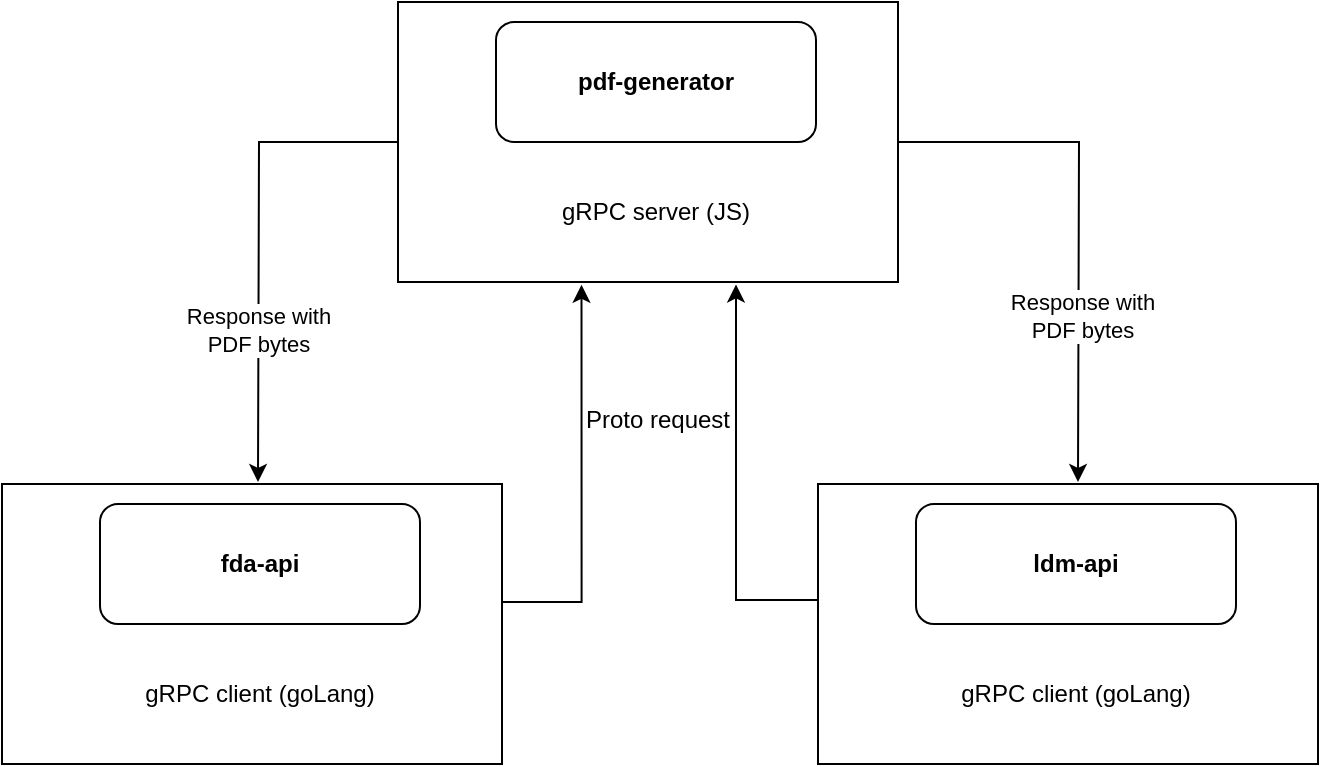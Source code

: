 <mxfile version="20.7.4" type="github">
  <diagram name="Page-1" id="5f0bae14-7c28-e335-631c-24af17079c00">
    <mxGraphModel dx="1221" dy="727" grid="1" gridSize="10" guides="1" tooltips="1" connect="1" arrows="1" fold="1" page="1" pageScale="1" pageWidth="1100" pageHeight="850" background="none" math="0" shadow="0">
      <root>
        <mxCell id="0" />
        <mxCell id="1" parent="0" />
        <mxCell id="m2c7NOWLVtZAhudmoDI8-13" style="edgeStyle=orthogonalEdgeStyle;rounded=0;orthogonalLoop=1;jettySize=auto;html=1;" edge="1" parent="1" source="m2c7NOWLVtZAhudmoDI8-1">
          <mxGeometry relative="1" as="geometry">
            <mxPoint x="730" y="260" as="targetPoint" />
          </mxGeometry>
        </mxCell>
        <mxCell id="m2c7NOWLVtZAhudmoDI8-14" value="Response with &lt;br&gt;PDF bytes" style="edgeLabel;html=1;align=center;verticalAlign=middle;resizable=0;points=[];" vertex="1" connectable="0" parent="m2c7NOWLVtZAhudmoDI8-13">
          <mxGeometry x="0.216" y="1" relative="1" as="geometry">
            <mxPoint y="19" as="offset" />
          </mxGeometry>
        </mxCell>
        <mxCell id="m2c7NOWLVtZAhudmoDI8-15" style="edgeStyle=orthogonalEdgeStyle;rounded=0;orthogonalLoop=1;jettySize=auto;html=1;" edge="1" parent="1" source="m2c7NOWLVtZAhudmoDI8-1">
          <mxGeometry relative="1" as="geometry">
            <mxPoint x="320" y="260" as="targetPoint" />
          </mxGeometry>
        </mxCell>
        <mxCell id="m2c7NOWLVtZAhudmoDI8-1" value="" style="rounded=0;whiteSpace=wrap;html=1;" vertex="1" parent="1">
          <mxGeometry x="390" y="20" width="250" height="140" as="geometry" />
        </mxCell>
        <mxCell id="m2c7NOWLVtZAhudmoDI8-2" value="pdf-generator" style="rounded=1;whiteSpace=wrap;html=1;fontStyle=1" vertex="1" parent="1">
          <mxGeometry x="439" y="30" width="160" height="60" as="geometry" />
        </mxCell>
        <mxCell id="m2c7NOWLVtZAhudmoDI8-3" value="gRPC server (JS)" style="text;html=1;strokeColor=none;fillColor=none;align=center;verticalAlign=middle;whiteSpace=wrap;rounded=0;" vertex="1" parent="1">
          <mxGeometry x="409" y="110" width="220" height="30" as="geometry" />
        </mxCell>
        <mxCell id="m2c7NOWLVtZAhudmoDI8-11" style="edgeStyle=orthogonalEdgeStyle;rounded=0;orthogonalLoop=1;jettySize=auto;html=1;entryX=0.367;entryY=1.01;entryDx=0;entryDy=0;entryPerimeter=0;" edge="1" parent="1" source="m2c7NOWLVtZAhudmoDI8-4" target="m2c7NOWLVtZAhudmoDI8-1">
          <mxGeometry relative="1" as="geometry">
            <Array as="points">
              <mxPoint x="482" y="320" />
            </Array>
          </mxGeometry>
        </mxCell>
        <mxCell id="m2c7NOWLVtZAhudmoDI8-4" value="" style="rounded=0;whiteSpace=wrap;html=1;" vertex="1" parent="1">
          <mxGeometry x="192" y="261" width="250" height="140" as="geometry" />
        </mxCell>
        <mxCell id="m2c7NOWLVtZAhudmoDI8-5" value="fda-api" style="rounded=1;whiteSpace=wrap;html=1;fontStyle=1" vertex="1" parent="1">
          <mxGeometry x="241" y="271" width="160" height="60" as="geometry" />
        </mxCell>
        <mxCell id="m2c7NOWLVtZAhudmoDI8-6" value="gRPC client (goLang)" style="text;html=1;strokeColor=none;fillColor=none;align=center;verticalAlign=middle;whiteSpace=wrap;rounded=0;" vertex="1" parent="1">
          <mxGeometry x="211" y="351" width="220" height="30" as="geometry" />
        </mxCell>
        <mxCell id="m2c7NOWLVtZAhudmoDI8-10" style="edgeStyle=orthogonalEdgeStyle;rounded=0;orthogonalLoop=1;jettySize=auto;html=1;entryX=0.676;entryY=1.016;entryDx=0;entryDy=0;entryPerimeter=0;" edge="1" parent="1">
          <mxGeometry relative="1" as="geometry">
            <mxPoint x="559" y="161.24" as="targetPoint" />
            <mxPoint x="600" y="319" as="sourcePoint" />
            <Array as="points">
              <mxPoint x="559" y="319" />
            </Array>
          </mxGeometry>
        </mxCell>
        <mxCell id="m2c7NOWLVtZAhudmoDI8-7" value="" style="rounded=0;whiteSpace=wrap;html=1;" vertex="1" parent="1">
          <mxGeometry x="600" y="261" width="250" height="140" as="geometry" />
        </mxCell>
        <mxCell id="m2c7NOWLVtZAhudmoDI8-8" value="ldm-api" style="rounded=1;whiteSpace=wrap;html=1;fontStyle=1" vertex="1" parent="1">
          <mxGeometry x="649" y="271" width="160" height="60" as="geometry" />
        </mxCell>
        <mxCell id="m2c7NOWLVtZAhudmoDI8-9" value="gRPC client (goLang)" style="text;html=1;strokeColor=none;fillColor=none;align=center;verticalAlign=middle;whiteSpace=wrap;rounded=0;" vertex="1" parent="1">
          <mxGeometry x="619" y="351" width="220" height="30" as="geometry" />
        </mxCell>
        <mxCell id="m2c7NOWLVtZAhudmoDI8-12" value="Proto request" style="text;html=1;strokeColor=none;fillColor=none;align=center;verticalAlign=middle;whiteSpace=wrap;rounded=0;" vertex="1" parent="1">
          <mxGeometry x="480" y="214" width="80" height="30" as="geometry" />
        </mxCell>
        <mxCell id="m2c7NOWLVtZAhudmoDI8-16" value="Response with &lt;br&gt;PDF bytes" style="edgeLabel;html=1;align=center;verticalAlign=middle;resizable=0;points=[];" vertex="1" connectable="0" parent="1">
          <mxGeometry x="320" y="184" as="geometry" />
        </mxCell>
      </root>
    </mxGraphModel>
  </diagram>
</mxfile>
